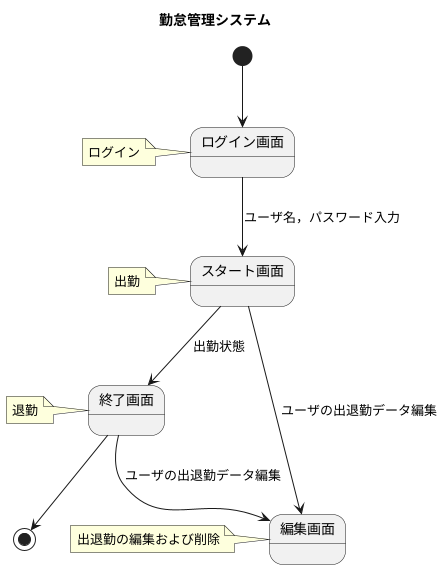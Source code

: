 @startuml

title 勤怠管理システム

[*] --> ログイン画面
ログイン画面 --> スタート画面: ユーザ名，パスワード入力
スタート画面 --> 終了画面: 出勤状態
終了画面 --> 編集画面: ユーザの出退勤データ編集
スタート画面 --> 編集画面: ユーザの出退勤データ編集
終了画面 --> [*]

note left of ログイン画面 : ログイン
note left of スタート画面 : 出勤
note left of 終了画面 : 退勤
note left of 編集画面 : 出退勤の編集および削除

@enduml
